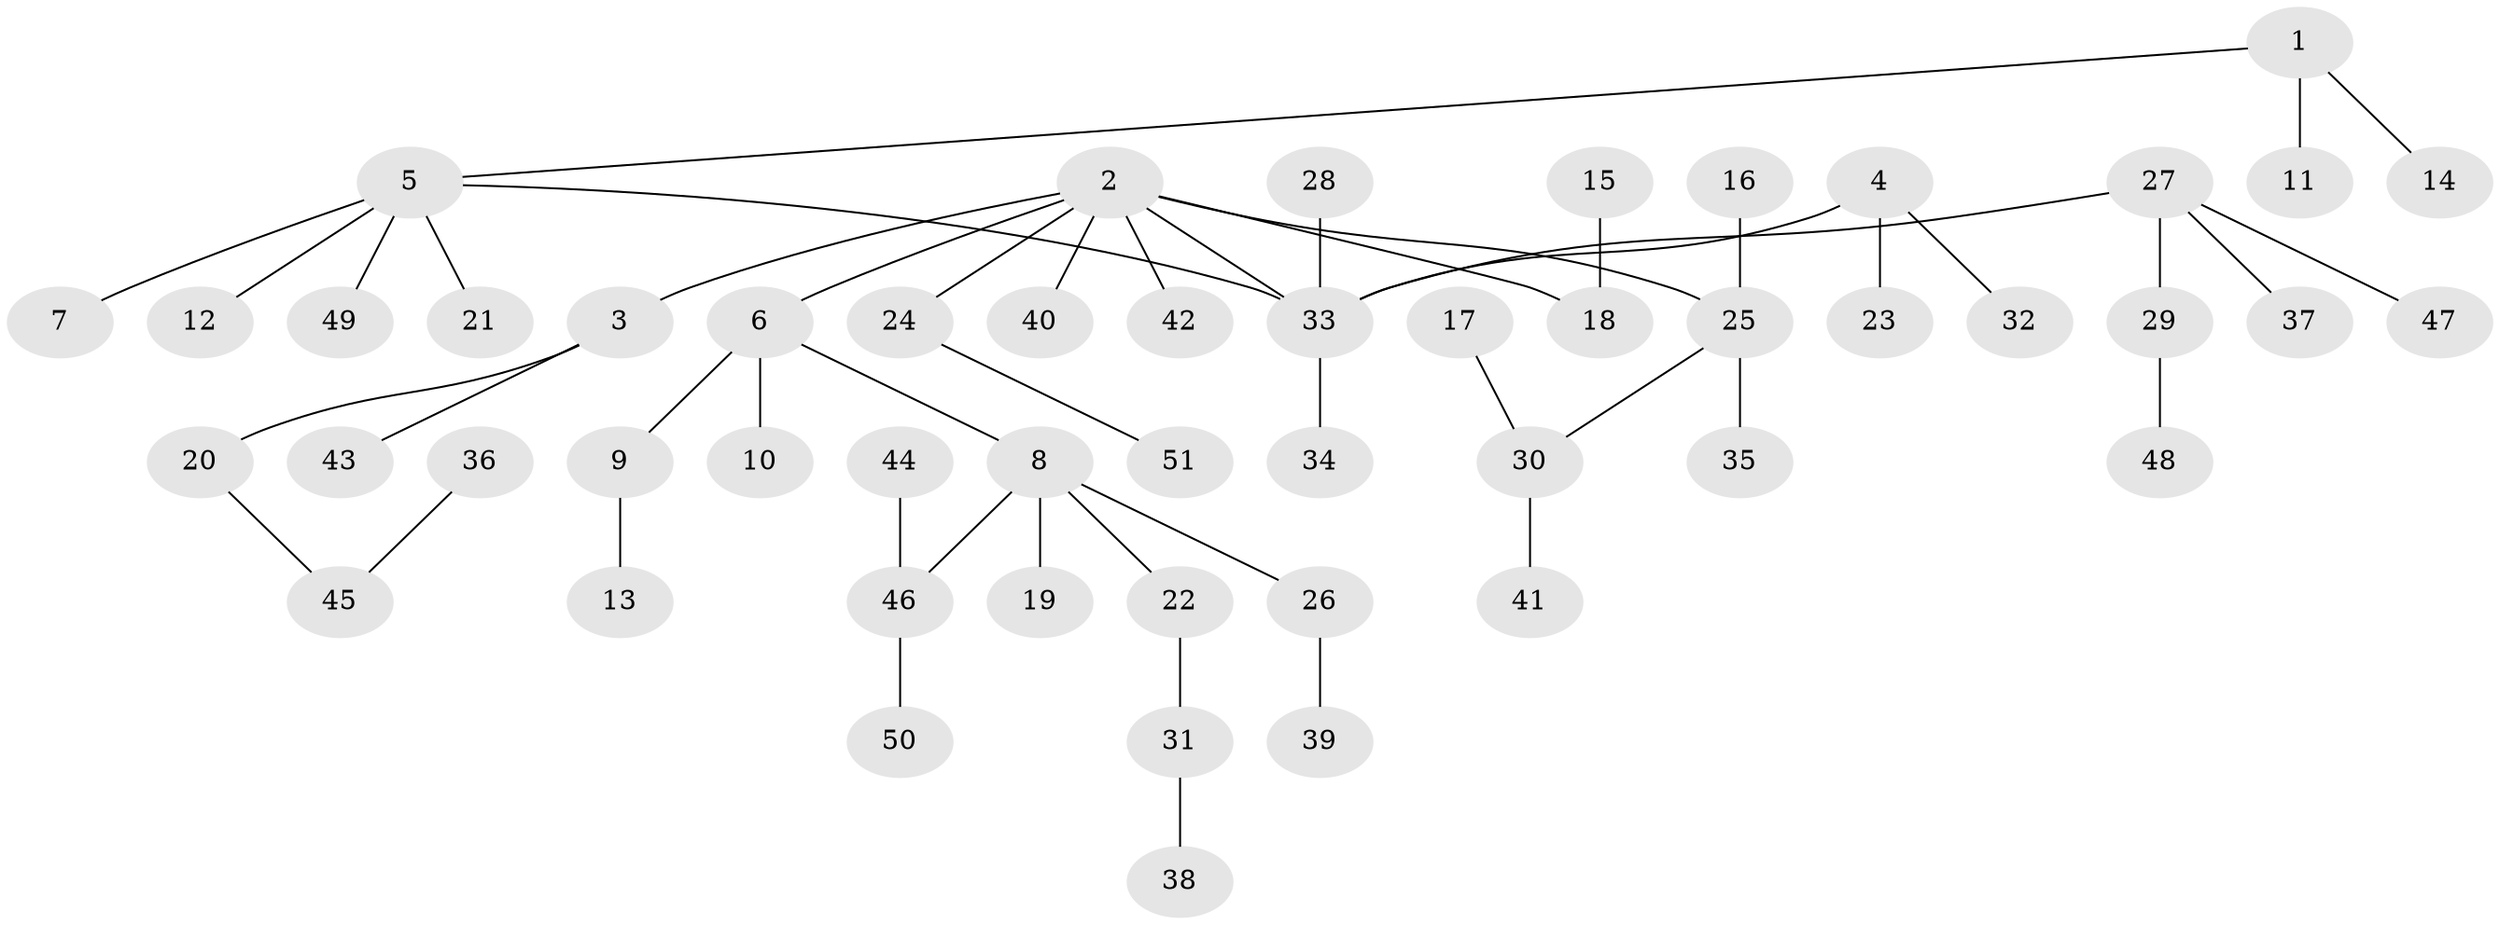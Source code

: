 // original degree distribution, {5: 0.0392156862745098, 4: 0.058823529411764705, 7: 0.00980392156862745, 3: 0.14705882352941177, 2: 0.29411764705882354, 1: 0.45098039215686275}
// Generated by graph-tools (version 1.1) at 2025/26/03/09/25 03:26:22]
// undirected, 51 vertices, 50 edges
graph export_dot {
graph [start="1"]
  node [color=gray90,style=filled];
  1;
  2;
  3;
  4;
  5;
  6;
  7;
  8;
  9;
  10;
  11;
  12;
  13;
  14;
  15;
  16;
  17;
  18;
  19;
  20;
  21;
  22;
  23;
  24;
  25;
  26;
  27;
  28;
  29;
  30;
  31;
  32;
  33;
  34;
  35;
  36;
  37;
  38;
  39;
  40;
  41;
  42;
  43;
  44;
  45;
  46;
  47;
  48;
  49;
  50;
  51;
  1 -- 5 [weight=1.0];
  1 -- 11 [weight=1.0];
  1 -- 14 [weight=1.0];
  2 -- 3 [weight=1.0];
  2 -- 6 [weight=1.0];
  2 -- 18 [weight=1.0];
  2 -- 24 [weight=1.0];
  2 -- 25 [weight=1.0];
  2 -- 33 [weight=1.0];
  2 -- 40 [weight=1.0];
  2 -- 42 [weight=1.0];
  3 -- 20 [weight=1.0];
  3 -- 43 [weight=1.0];
  4 -- 23 [weight=1.0];
  4 -- 32 [weight=1.0];
  4 -- 33 [weight=1.0];
  5 -- 7 [weight=1.0];
  5 -- 12 [weight=1.0];
  5 -- 21 [weight=1.0];
  5 -- 33 [weight=1.0];
  5 -- 49 [weight=1.0];
  6 -- 8 [weight=1.0];
  6 -- 9 [weight=1.0];
  6 -- 10 [weight=1.0];
  8 -- 19 [weight=1.0];
  8 -- 22 [weight=1.0];
  8 -- 26 [weight=1.0];
  8 -- 46 [weight=1.0];
  9 -- 13 [weight=1.0];
  15 -- 18 [weight=1.0];
  16 -- 25 [weight=1.0];
  17 -- 30 [weight=1.0];
  20 -- 45 [weight=1.0];
  22 -- 31 [weight=1.0];
  24 -- 51 [weight=1.0];
  25 -- 30 [weight=1.0];
  25 -- 35 [weight=1.0];
  26 -- 39 [weight=1.0];
  27 -- 29 [weight=1.0];
  27 -- 33 [weight=1.0];
  27 -- 37 [weight=1.0];
  27 -- 47 [weight=1.0];
  28 -- 33 [weight=1.0];
  29 -- 48 [weight=1.0];
  30 -- 41 [weight=1.0];
  31 -- 38 [weight=1.0];
  33 -- 34 [weight=1.0];
  36 -- 45 [weight=1.0];
  44 -- 46 [weight=1.0];
  46 -- 50 [weight=1.0];
}

